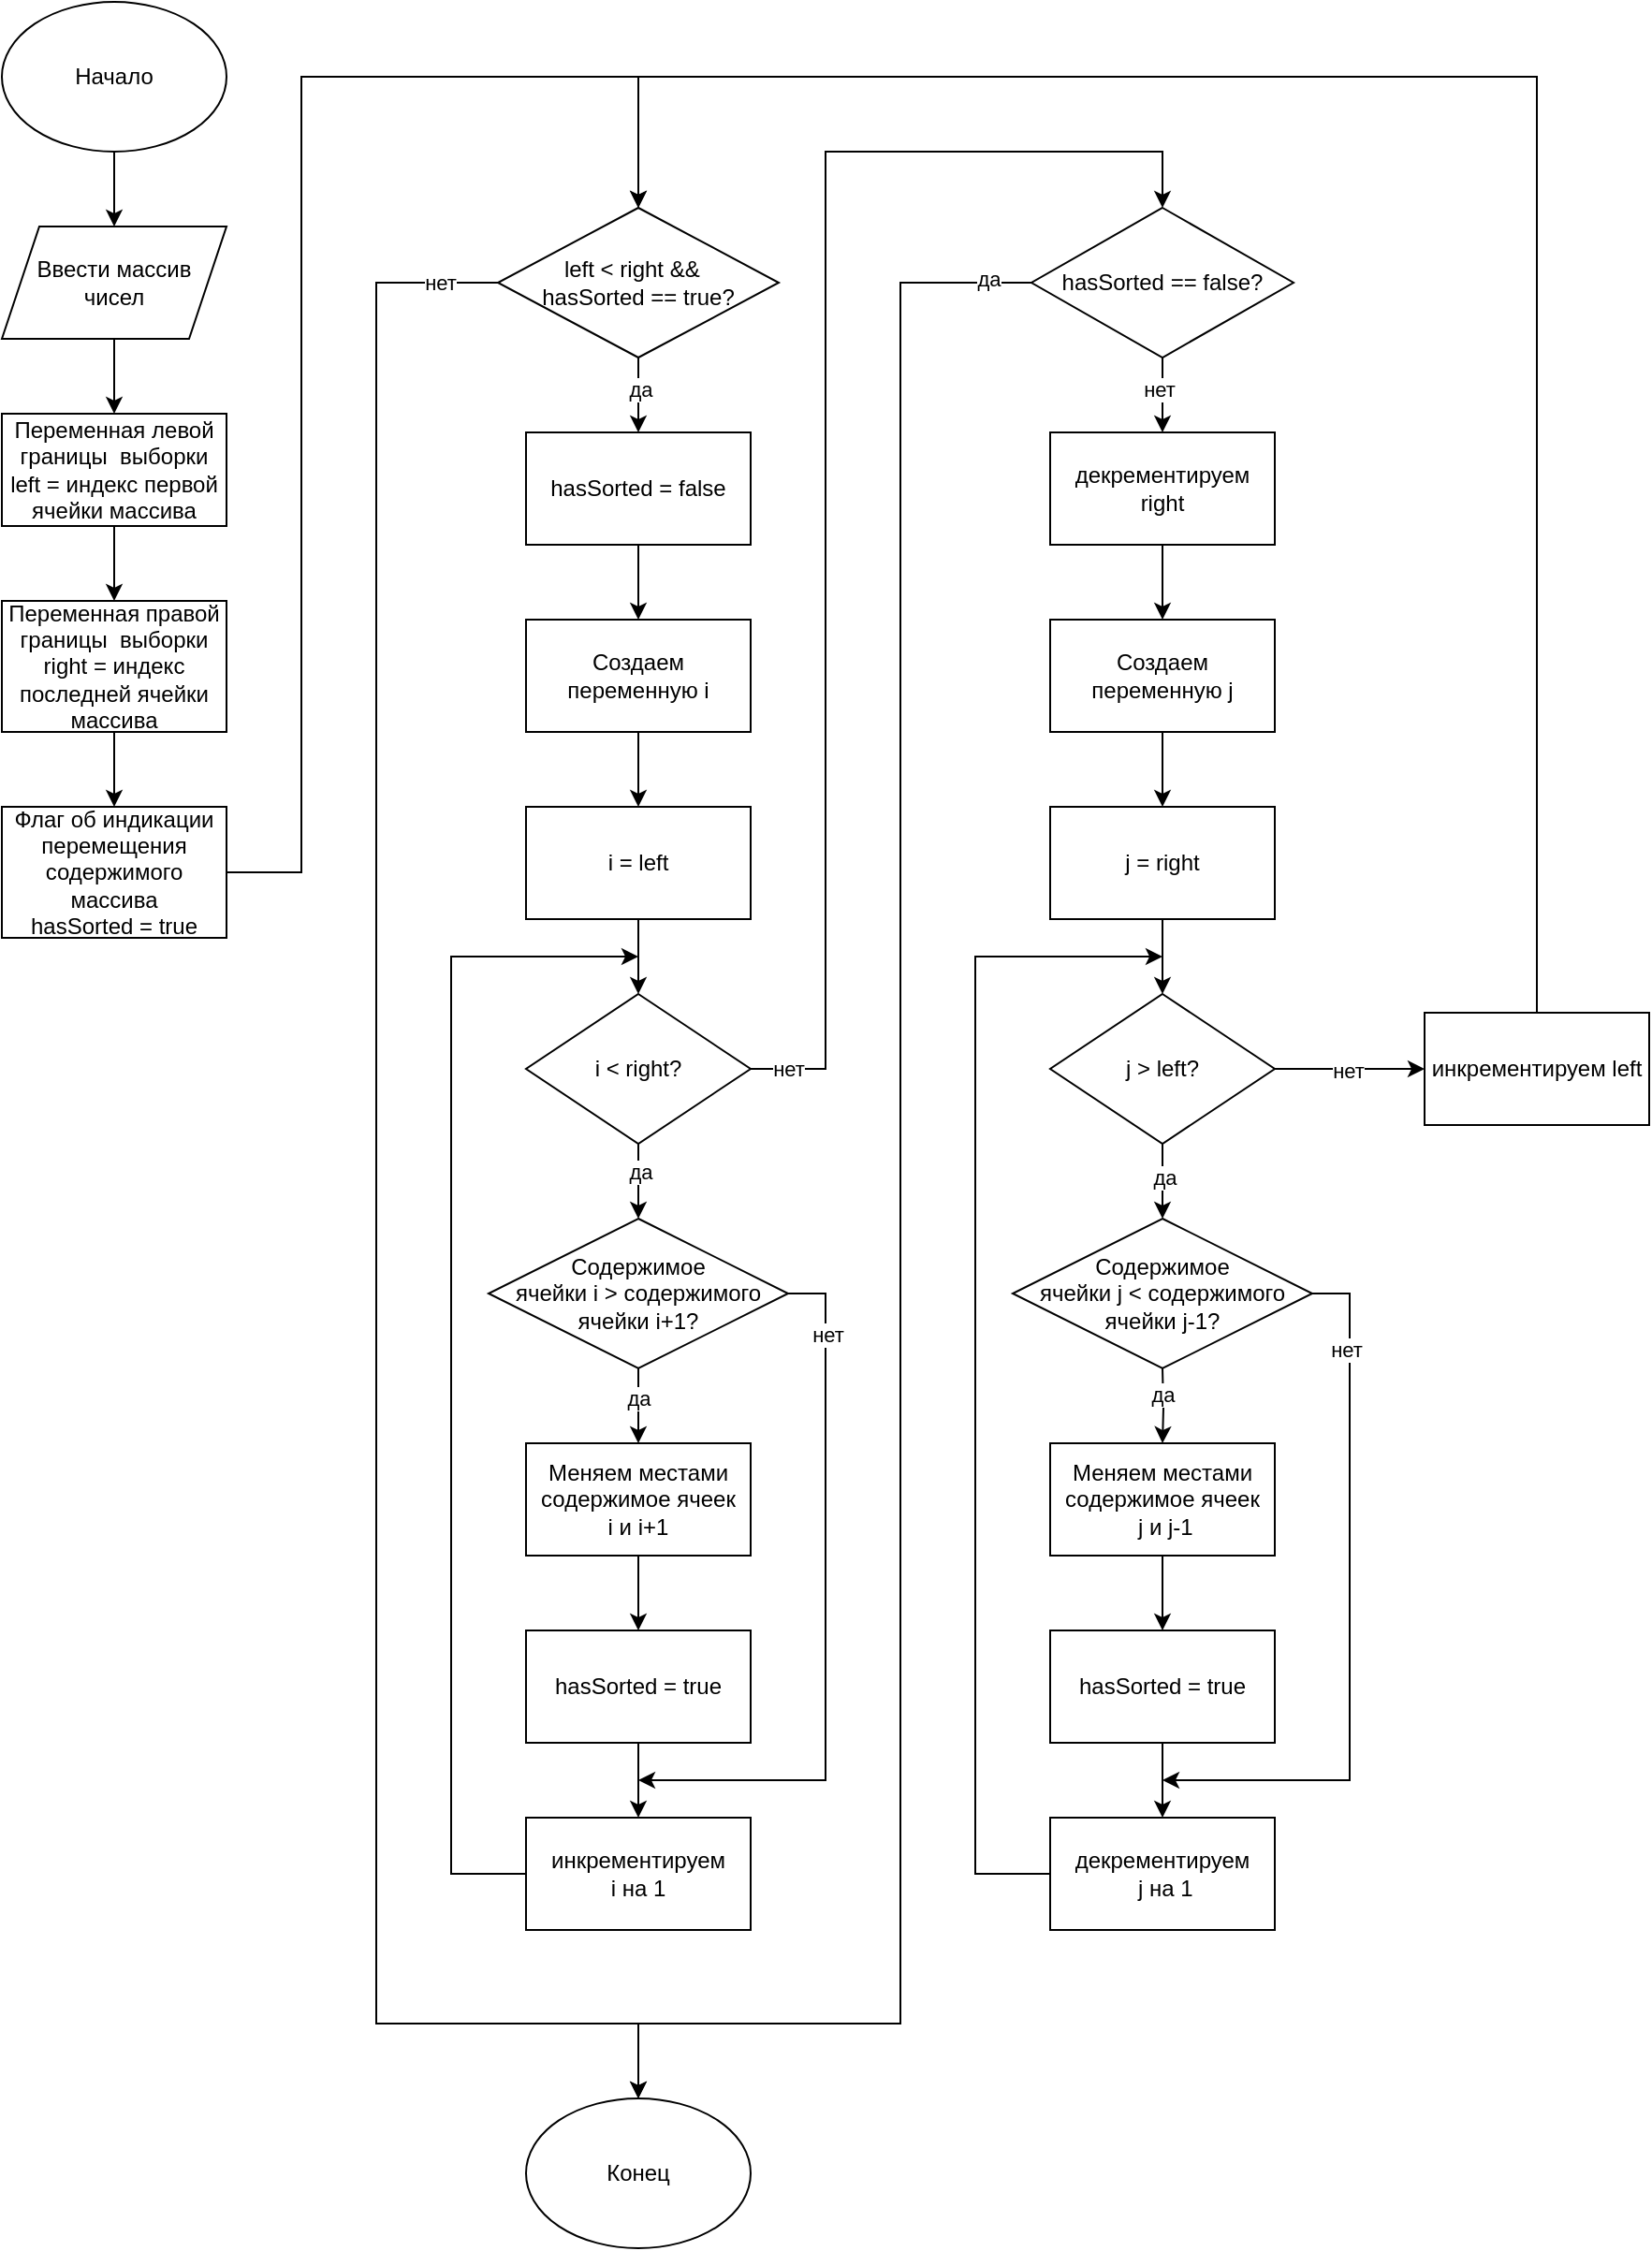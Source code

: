 <mxfile version="21.8.2" type="device">
  <diagram id="C5RBs43oDa-KdzZeNtuy" name="Page-1">
    <mxGraphModel dx="2607" dy="1655" grid="1" gridSize="10" guides="1" tooltips="1" connect="1" arrows="1" fold="1" page="1" pageScale="1" pageWidth="1000" pageHeight="1280" math="0" shadow="0">
      <root>
        <mxCell id="WIyWlLk6GJQsqaUBKTNV-0" />
        <mxCell id="WIyWlLk6GJQsqaUBKTNV-1" parent="WIyWlLk6GJQsqaUBKTNV-0" />
        <mxCell id="dbuAHaYB5niVqohsDz_a-2" style="edgeStyle=orthogonalEdgeStyle;rounded=0;orthogonalLoop=1;jettySize=auto;html=1;exitX=0.5;exitY=1;exitDx=0;exitDy=0;entryX=0.5;entryY=0;entryDx=0;entryDy=0;" parent="WIyWlLk6GJQsqaUBKTNV-1" source="dbuAHaYB5niVqohsDz_a-0" target="dbuAHaYB5niVqohsDz_a-1" edge="1">
          <mxGeometry relative="1" as="geometry" />
        </mxCell>
        <mxCell id="dbuAHaYB5niVqohsDz_a-0" value="Начало" style="ellipse;whiteSpace=wrap;html=1;" parent="WIyWlLk6GJQsqaUBKTNV-1" vertex="1">
          <mxGeometry x="80" y="40" width="120" height="80" as="geometry" />
        </mxCell>
        <mxCell id="dbuAHaYB5niVqohsDz_a-4" style="edgeStyle=orthogonalEdgeStyle;rounded=0;orthogonalLoop=1;jettySize=auto;html=1;exitX=0.5;exitY=1;exitDx=0;exitDy=0;entryX=0.5;entryY=0;entryDx=0;entryDy=0;" parent="WIyWlLk6GJQsqaUBKTNV-1" source="dbuAHaYB5niVqohsDz_a-1" target="dbuAHaYB5niVqohsDz_a-3" edge="1">
          <mxGeometry relative="1" as="geometry" />
        </mxCell>
        <mxCell id="dbuAHaYB5niVqohsDz_a-1" value="Ввести массив чисел" style="shape=parallelogram;perimeter=parallelogramPerimeter;whiteSpace=wrap;html=1;fixedSize=1;" parent="WIyWlLk6GJQsqaUBKTNV-1" vertex="1">
          <mxGeometry x="80" y="160" width="120" height="60" as="geometry" />
        </mxCell>
        <mxCell id="dbuAHaYB5niVqohsDz_a-6" style="edgeStyle=orthogonalEdgeStyle;rounded=0;orthogonalLoop=1;jettySize=auto;html=1;exitX=0.5;exitY=1;exitDx=0;exitDy=0;entryX=0.5;entryY=0;entryDx=0;entryDy=0;" parent="WIyWlLk6GJQsqaUBKTNV-1" source="dbuAHaYB5niVqohsDz_a-3" target="dbuAHaYB5niVqohsDz_a-5" edge="1">
          <mxGeometry relative="1" as="geometry" />
        </mxCell>
        <mxCell id="dbuAHaYB5niVqohsDz_a-3" value="Переменная левой границы&amp;nbsp; выборки&lt;br&gt;left = индекс первой ячейки массива" style="rounded=0;whiteSpace=wrap;html=1;" parent="WIyWlLk6GJQsqaUBKTNV-1" vertex="1">
          <mxGeometry x="80" y="260" width="120" height="60" as="geometry" />
        </mxCell>
        <mxCell id="dbuAHaYB5niVqohsDz_a-8" style="edgeStyle=orthogonalEdgeStyle;rounded=0;orthogonalLoop=1;jettySize=auto;html=1;exitX=0.5;exitY=1;exitDx=0;exitDy=0;entryX=0.5;entryY=0;entryDx=0;entryDy=0;" parent="WIyWlLk6GJQsqaUBKTNV-1" source="dbuAHaYB5niVqohsDz_a-5" target="dbuAHaYB5niVqohsDz_a-7" edge="1">
          <mxGeometry relative="1" as="geometry" />
        </mxCell>
        <mxCell id="dbuAHaYB5niVqohsDz_a-5" value="Переменная правой границы&amp;nbsp; выборки&lt;br&gt;right = индекс последней ячейки массива" style="rounded=0;whiteSpace=wrap;html=1;" parent="WIyWlLk6GJQsqaUBKTNV-1" vertex="1">
          <mxGeometry x="80" y="360" width="120" height="70" as="geometry" />
        </mxCell>
        <mxCell id="dbuAHaYB5niVqohsDz_a-10" style="edgeStyle=orthogonalEdgeStyle;rounded=0;orthogonalLoop=1;jettySize=auto;html=1;exitX=1;exitY=0.5;exitDx=0;exitDy=0;entryX=0.5;entryY=0;entryDx=0;entryDy=0;" parent="WIyWlLk6GJQsqaUBKTNV-1" source="dbuAHaYB5niVqohsDz_a-7" target="dbuAHaYB5niVqohsDz_a-9" edge="1">
          <mxGeometry relative="1" as="geometry">
            <Array as="points">
              <mxPoint x="240" y="505" />
              <mxPoint x="240" y="80" />
              <mxPoint x="420" y="80" />
            </Array>
          </mxGeometry>
        </mxCell>
        <mxCell id="dbuAHaYB5niVqohsDz_a-7" value="Флаг об индикации перемещения содержимого массива&lt;br&gt;hasSorted = true" style="rounded=0;whiteSpace=wrap;html=1;" parent="WIyWlLk6GJQsqaUBKTNV-1" vertex="1">
          <mxGeometry x="80" y="470" width="120" height="70" as="geometry" />
        </mxCell>
        <mxCell id="dbuAHaYB5niVqohsDz_a-35" style="edgeStyle=orthogonalEdgeStyle;rounded=0;orthogonalLoop=1;jettySize=auto;html=1;exitX=0.5;exitY=1;exitDx=0;exitDy=0;entryX=0.5;entryY=0;entryDx=0;entryDy=0;" parent="WIyWlLk6GJQsqaUBKTNV-1" source="dbuAHaYB5niVqohsDz_a-9" target="dbuAHaYB5niVqohsDz_a-17" edge="1">
          <mxGeometry relative="1" as="geometry" />
        </mxCell>
        <mxCell id="dbuAHaYB5niVqohsDz_a-36" value="да" style="edgeLabel;html=1;align=center;verticalAlign=middle;resizable=0;points=[];" parent="dbuAHaYB5niVqohsDz_a-35" vertex="1" connectable="0">
          <mxGeometry x="-0.15" y="1" relative="1" as="geometry">
            <mxPoint as="offset" />
          </mxGeometry>
        </mxCell>
        <mxCell id="dbuAHaYB5niVqohsDz_a-44" style="edgeStyle=orthogonalEdgeStyle;rounded=0;orthogonalLoop=1;jettySize=auto;html=1;exitX=0;exitY=0.5;exitDx=0;exitDy=0;entryX=0.5;entryY=0;entryDx=0;entryDy=0;" parent="WIyWlLk6GJQsqaUBKTNV-1" source="dbuAHaYB5niVqohsDz_a-9" target="dbuAHaYB5niVqohsDz_a-43" edge="1">
          <mxGeometry relative="1" as="geometry">
            <Array as="points">
              <mxPoint x="280" y="190" />
              <mxPoint x="280" y="1120" />
              <mxPoint x="420" y="1120" />
            </Array>
          </mxGeometry>
        </mxCell>
        <mxCell id="dbuAHaYB5niVqohsDz_a-45" value="нет" style="edgeLabel;html=1;align=center;verticalAlign=middle;resizable=0;points=[];" parent="dbuAHaYB5niVqohsDz_a-44" vertex="1" connectable="0">
          <mxGeometry x="-0.946" y="4" relative="1" as="geometry">
            <mxPoint y="-4" as="offset" />
          </mxGeometry>
        </mxCell>
        <mxCell id="dbuAHaYB5niVqohsDz_a-9" value="left &amp;lt; right &amp;amp;&amp;amp;&amp;nbsp;&amp;nbsp;&lt;br&gt;hasSorted == true?" style="rhombus;whiteSpace=wrap;html=1;" parent="WIyWlLk6GJQsqaUBKTNV-1" vertex="1">
          <mxGeometry x="345" y="150" width="150" height="80" as="geometry" />
        </mxCell>
        <mxCell id="dbuAHaYB5niVqohsDz_a-14" style="edgeStyle=orthogonalEdgeStyle;rounded=0;orthogonalLoop=1;jettySize=auto;html=1;exitX=0.5;exitY=1;exitDx=0;exitDy=0;entryX=0.5;entryY=0;entryDx=0;entryDy=0;" parent="WIyWlLk6GJQsqaUBKTNV-1" source="dbuAHaYB5niVqohsDz_a-11" target="dbuAHaYB5niVqohsDz_a-12" edge="1">
          <mxGeometry relative="1" as="geometry" />
        </mxCell>
        <mxCell id="dbuAHaYB5niVqohsDz_a-11" value="Создаем переменную i" style="rounded=0;whiteSpace=wrap;html=1;" parent="WIyWlLk6GJQsqaUBKTNV-1" vertex="1">
          <mxGeometry x="360" y="370" width="120" height="60" as="geometry" />
        </mxCell>
        <mxCell id="dbuAHaYB5niVqohsDz_a-15" style="edgeStyle=orthogonalEdgeStyle;rounded=0;orthogonalLoop=1;jettySize=auto;html=1;exitX=0.5;exitY=1;exitDx=0;exitDy=0;entryX=0.5;entryY=0;entryDx=0;entryDy=0;" parent="WIyWlLk6GJQsqaUBKTNV-1" source="dbuAHaYB5niVqohsDz_a-12" target="dbuAHaYB5niVqohsDz_a-13" edge="1">
          <mxGeometry relative="1" as="geometry" />
        </mxCell>
        <mxCell id="dbuAHaYB5niVqohsDz_a-12" value="i = left" style="rounded=0;whiteSpace=wrap;html=1;" parent="WIyWlLk6GJQsqaUBKTNV-1" vertex="1">
          <mxGeometry x="360" y="470" width="120" height="60" as="geometry" />
        </mxCell>
        <mxCell id="dbuAHaYB5niVqohsDz_a-37" style="edgeStyle=orthogonalEdgeStyle;rounded=0;orthogonalLoop=1;jettySize=auto;html=1;exitX=0.5;exitY=1;exitDx=0;exitDy=0;entryX=0.5;entryY=0;entryDx=0;entryDy=0;" parent="WIyWlLk6GJQsqaUBKTNV-1" source="dbuAHaYB5niVqohsDz_a-13" target="dbuAHaYB5niVqohsDz_a-19" edge="1">
          <mxGeometry relative="1" as="geometry" />
        </mxCell>
        <mxCell id="dbuAHaYB5niVqohsDz_a-38" value="да" style="edgeLabel;html=1;align=center;verticalAlign=middle;resizable=0;points=[];" parent="dbuAHaYB5niVqohsDz_a-37" vertex="1" connectable="0">
          <mxGeometry x="-0.275" y="1" relative="1" as="geometry">
            <mxPoint as="offset" />
          </mxGeometry>
        </mxCell>
        <mxCell id="dbuAHaYB5niVqohsDz_a-46" style="edgeStyle=orthogonalEdgeStyle;rounded=0;orthogonalLoop=1;jettySize=auto;html=1;exitX=1;exitY=0.5;exitDx=0;exitDy=0;entryX=0.5;entryY=0;entryDx=0;entryDy=0;" parent="WIyWlLk6GJQsqaUBKTNV-1" source="dbuAHaYB5niVqohsDz_a-13" target="dbuAHaYB5niVqohsDz_a-42" edge="1">
          <mxGeometry relative="1" as="geometry">
            <Array as="points">
              <mxPoint x="520" y="610" />
              <mxPoint x="520" y="120" />
              <mxPoint x="700" y="120" />
            </Array>
          </mxGeometry>
        </mxCell>
        <mxCell id="dbuAHaYB5niVqohsDz_a-47" value="нет" style="edgeLabel;html=1;align=center;verticalAlign=middle;resizable=0;points=[];" parent="dbuAHaYB5niVqohsDz_a-46" vertex="1" connectable="0">
          <mxGeometry x="-0.943" y="-1" relative="1" as="geometry">
            <mxPoint x="-1" y="-1" as="offset" />
          </mxGeometry>
        </mxCell>
        <mxCell id="dbuAHaYB5niVqohsDz_a-13" value="i &amp;lt; right?" style="rhombus;whiteSpace=wrap;html=1;" parent="WIyWlLk6GJQsqaUBKTNV-1" vertex="1">
          <mxGeometry x="360" y="570" width="120" height="80" as="geometry" />
        </mxCell>
        <mxCell id="dbuAHaYB5niVqohsDz_a-22" style="edgeStyle=orthogonalEdgeStyle;rounded=0;orthogonalLoop=1;jettySize=auto;html=1;exitX=0.5;exitY=1;exitDx=0;exitDy=0;entryX=0.5;entryY=0;entryDx=0;entryDy=0;" parent="WIyWlLk6GJQsqaUBKTNV-1" source="dbuAHaYB5niVqohsDz_a-17" target="dbuAHaYB5niVqohsDz_a-11" edge="1">
          <mxGeometry relative="1" as="geometry" />
        </mxCell>
        <mxCell id="dbuAHaYB5niVqohsDz_a-17" value="hasSorted&amp;nbsp;= false" style="rounded=0;whiteSpace=wrap;html=1;" parent="WIyWlLk6GJQsqaUBKTNV-1" vertex="1">
          <mxGeometry x="360" y="270" width="120" height="60" as="geometry" />
        </mxCell>
        <mxCell id="dbuAHaYB5niVqohsDz_a-29" style="edgeStyle=orthogonalEdgeStyle;rounded=0;orthogonalLoop=1;jettySize=auto;html=1;exitX=0.5;exitY=1;exitDx=0;exitDy=0;entryX=0.5;entryY=0;entryDx=0;entryDy=0;" parent="WIyWlLk6GJQsqaUBKTNV-1" source="dbuAHaYB5niVqohsDz_a-19" target="dbuAHaYB5niVqohsDz_a-26" edge="1">
          <mxGeometry relative="1" as="geometry" />
        </mxCell>
        <mxCell id="dbuAHaYB5niVqohsDz_a-30" value="да" style="edgeLabel;html=1;align=center;verticalAlign=middle;resizable=0;points=[];" parent="dbuAHaYB5niVqohsDz_a-29" vertex="1" connectable="0">
          <mxGeometry x="-0.233" relative="1" as="geometry">
            <mxPoint as="offset" />
          </mxGeometry>
        </mxCell>
        <mxCell id="dbuAHaYB5niVqohsDz_a-73" style="edgeStyle=orthogonalEdgeStyle;rounded=0;orthogonalLoop=1;jettySize=auto;html=1;exitX=1;exitY=0.5;exitDx=0;exitDy=0;" parent="WIyWlLk6GJQsqaUBKTNV-1" source="dbuAHaYB5niVqohsDz_a-19" edge="1">
          <mxGeometry relative="1" as="geometry">
            <mxPoint x="420" y="990" as="targetPoint" />
            <Array as="points">
              <mxPoint x="520" y="730" />
              <mxPoint x="520" y="990" />
            </Array>
          </mxGeometry>
        </mxCell>
        <mxCell id="dbuAHaYB5niVqohsDz_a-84" value="нет" style="edgeLabel;html=1;align=center;verticalAlign=middle;resizable=0;points=[];" parent="dbuAHaYB5niVqohsDz_a-73" vertex="1" connectable="0">
          <mxGeometry x="-0.779" y="1" relative="1" as="geometry">
            <mxPoint as="offset" />
          </mxGeometry>
        </mxCell>
        <mxCell id="dbuAHaYB5niVqohsDz_a-19" value="Содержимое &lt;br&gt;ячейки i &amp;gt; содержимого ячейки i+1?" style="rhombus;whiteSpace=wrap;html=1;" parent="WIyWlLk6GJQsqaUBKTNV-1" vertex="1">
          <mxGeometry x="340" y="690" width="160" height="80" as="geometry" />
        </mxCell>
        <mxCell id="dbuAHaYB5niVqohsDz_a-31" style="edgeStyle=orthogonalEdgeStyle;rounded=0;orthogonalLoop=1;jettySize=auto;html=1;exitX=0.5;exitY=1;exitDx=0;exitDy=0;entryX=0.5;entryY=0;entryDx=0;entryDy=0;" parent="WIyWlLk6GJQsqaUBKTNV-1" source="dbuAHaYB5niVqohsDz_a-26" target="dbuAHaYB5niVqohsDz_a-27" edge="1">
          <mxGeometry relative="1" as="geometry" />
        </mxCell>
        <mxCell id="dbuAHaYB5niVqohsDz_a-26" value="Меняем местами содержимое ячеек&lt;br&gt;i и i+1" style="rounded=0;whiteSpace=wrap;html=1;" parent="WIyWlLk6GJQsqaUBKTNV-1" vertex="1">
          <mxGeometry x="360" y="810" width="120" height="60" as="geometry" />
        </mxCell>
        <mxCell id="dbuAHaYB5niVqohsDz_a-32" style="edgeStyle=orthogonalEdgeStyle;rounded=0;orthogonalLoop=1;jettySize=auto;html=1;exitX=0.5;exitY=1;exitDx=0;exitDy=0;entryX=0.5;entryY=0;entryDx=0;entryDy=0;" parent="WIyWlLk6GJQsqaUBKTNV-1" source="dbuAHaYB5niVqohsDz_a-27" target="dbuAHaYB5niVqohsDz_a-28" edge="1">
          <mxGeometry relative="1" as="geometry" />
        </mxCell>
        <mxCell id="dbuAHaYB5niVqohsDz_a-27" value="hasSorted&amp;nbsp;= true" style="rounded=0;whiteSpace=wrap;html=1;" parent="WIyWlLk6GJQsqaUBKTNV-1" vertex="1">
          <mxGeometry x="360" y="910" width="120" height="60" as="geometry" />
        </mxCell>
        <mxCell id="dbuAHaYB5niVqohsDz_a-33" style="edgeStyle=orthogonalEdgeStyle;rounded=0;orthogonalLoop=1;jettySize=auto;html=1;exitX=1;exitY=0.5;exitDx=0;exitDy=0;" parent="WIyWlLk6GJQsqaUBKTNV-1" source="dbuAHaYB5niVqohsDz_a-28" edge="1">
          <mxGeometry relative="1" as="geometry">
            <mxPoint x="420" y="550" as="targetPoint" />
            <Array as="points">
              <mxPoint x="320" y="1040" />
              <mxPoint x="320" y="550" />
              <mxPoint x="420" y="550" />
            </Array>
          </mxGeometry>
        </mxCell>
        <mxCell id="dbuAHaYB5niVqohsDz_a-28" value="инкрементируем&lt;br&gt;i на 1" style="rounded=0;whiteSpace=wrap;html=1;" parent="WIyWlLk6GJQsqaUBKTNV-1" vertex="1">
          <mxGeometry x="360" y="1010" width="120" height="60" as="geometry" />
        </mxCell>
        <mxCell id="dbuAHaYB5niVqohsDz_a-49" style="edgeStyle=orthogonalEdgeStyle;rounded=0;orthogonalLoop=1;jettySize=auto;html=1;exitX=0.5;exitY=1;exitDx=0;exitDy=0;entryX=0.5;entryY=0;entryDx=0;entryDy=0;" parent="WIyWlLk6GJQsqaUBKTNV-1" source="dbuAHaYB5niVqohsDz_a-42" target="dbuAHaYB5niVqohsDz_a-48" edge="1">
          <mxGeometry relative="1" as="geometry" />
        </mxCell>
        <mxCell id="dbuAHaYB5niVqohsDz_a-50" value="нет" style="edgeLabel;html=1;align=center;verticalAlign=middle;resizable=0;points=[];" parent="dbuAHaYB5niVqohsDz_a-49" vertex="1" connectable="0">
          <mxGeometry x="-0.157" y="-2" relative="1" as="geometry">
            <mxPoint as="offset" />
          </mxGeometry>
        </mxCell>
        <mxCell id="dbuAHaYB5niVqohsDz_a-51" style="edgeStyle=orthogonalEdgeStyle;rounded=0;orthogonalLoop=1;jettySize=auto;html=1;exitX=0;exitY=0.5;exitDx=0;exitDy=0;entryX=0.5;entryY=0;entryDx=0;entryDy=0;" parent="WIyWlLk6GJQsqaUBKTNV-1" source="dbuAHaYB5niVqohsDz_a-42" target="dbuAHaYB5niVqohsDz_a-43" edge="1">
          <mxGeometry relative="1" as="geometry">
            <mxPoint x="420" y="1120" as="targetPoint" />
            <Array as="points">
              <mxPoint x="560" y="190" />
              <mxPoint x="560" y="1120" />
              <mxPoint x="420" y="1120" />
            </Array>
          </mxGeometry>
        </mxCell>
        <mxCell id="dbuAHaYB5niVqohsDz_a-56" value="да" style="edgeLabel;html=1;align=center;verticalAlign=middle;resizable=0;points=[];" parent="dbuAHaYB5niVqohsDz_a-51" vertex="1" connectable="0">
          <mxGeometry x="-0.96" y="-2" relative="1" as="geometry">
            <mxPoint as="offset" />
          </mxGeometry>
        </mxCell>
        <mxCell id="dbuAHaYB5niVqohsDz_a-42" value="hasSorted&amp;nbsp;== false?" style="rhombus;whiteSpace=wrap;html=1;" parent="WIyWlLk6GJQsqaUBKTNV-1" vertex="1">
          <mxGeometry x="630" y="150" width="140" height="80" as="geometry" />
        </mxCell>
        <mxCell id="dbuAHaYB5niVqohsDz_a-43" value="Конец" style="ellipse;whiteSpace=wrap;html=1;" parent="WIyWlLk6GJQsqaUBKTNV-1" vertex="1">
          <mxGeometry x="360" y="1160" width="120" height="80" as="geometry" />
        </mxCell>
        <mxCell id="dbuAHaYB5niVqohsDz_a-67" style="edgeStyle=orthogonalEdgeStyle;rounded=0;orthogonalLoop=1;jettySize=auto;html=1;exitX=0.5;exitY=1;exitDx=0;exitDy=0;entryX=0.5;entryY=0;entryDx=0;entryDy=0;" parent="WIyWlLk6GJQsqaUBKTNV-1" source="dbuAHaYB5niVqohsDz_a-48" target="dbuAHaYB5niVqohsDz_a-58" edge="1">
          <mxGeometry relative="1" as="geometry" />
        </mxCell>
        <mxCell id="dbuAHaYB5niVqohsDz_a-48" value="декрементируем&lt;br&gt;right" style="rounded=0;whiteSpace=wrap;html=1;" parent="WIyWlLk6GJQsqaUBKTNV-1" vertex="1">
          <mxGeometry x="640" y="270" width="120" height="60" as="geometry" />
        </mxCell>
        <mxCell id="dbuAHaYB5niVqohsDz_a-68" style="edgeStyle=orthogonalEdgeStyle;rounded=0;orthogonalLoop=1;jettySize=auto;html=1;exitX=0.5;exitY=1;exitDx=0;exitDy=0;" parent="WIyWlLk6GJQsqaUBKTNV-1" source="dbuAHaYB5niVqohsDz_a-58" target="dbuAHaYB5niVqohsDz_a-59" edge="1">
          <mxGeometry relative="1" as="geometry" />
        </mxCell>
        <mxCell id="dbuAHaYB5niVqohsDz_a-58" value="Создаем переменную j" style="rounded=0;whiteSpace=wrap;html=1;" parent="WIyWlLk6GJQsqaUBKTNV-1" vertex="1">
          <mxGeometry x="640" y="370" width="120" height="60" as="geometry" />
        </mxCell>
        <mxCell id="dbuAHaYB5niVqohsDz_a-69" style="edgeStyle=orthogonalEdgeStyle;rounded=0;orthogonalLoop=1;jettySize=auto;html=1;exitX=0.5;exitY=1;exitDx=0;exitDy=0;entryX=0.5;entryY=0;entryDx=0;entryDy=0;" parent="WIyWlLk6GJQsqaUBKTNV-1" source="dbuAHaYB5niVqohsDz_a-59" target="dbuAHaYB5niVqohsDz_a-60" edge="1">
          <mxGeometry relative="1" as="geometry" />
        </mxCell>
        <mxCell id="dbuAHaYB5niVqohsDz_a-59" value="j = right" style="rounded=0;whiteSpace=wrap;html=1;" parent="WIyWlLk6GJQsqaUBKTNV-1" vertex="1">
          <mxGeometry x="640" y="470" width="120" height="60" as="geometry" />
        </mxCell>
        <mxCell id="dbuAHaYB5niVqohsDz_a-70" style="edgeStyle=orthogonalEdgeStyle;rounded=0;orthogonalLoop=1;jettySize=auto;html=1;exitX=0.5;exitY=1;exitDx=0;exitDy=0;entryX=0.5;entryY=0;entryDx=0;entryDy=0;" parent="WIyWlLk6GJQsqaUBKTNV-1" source="dbuAHaYB5niVqohsDz_a-60" edge="1">
          <mxGeometry relative="1" as="geometry">
            <mxPoint x="700" y="690" as="targetPoint" />
          </mxGeometry>
        </mxCell>
        <mxCell id="dbuAHaYB5niVqohsDz_a-71" value="да" style="edgeLabel;html=1;align=center;verticalAlign=middle;resizable=0;points=[];" parent="dbuAHaYB5niVqohsDz_a-70" vertex="1" connectable="0">
          <mxGeometry x="-0.141" y="1" relative="1" as="geometry">
            <mxPoint as="offset" />
          </mxGeometry>
        </mxCell>
        <mxCell id="dbuAHaYB5niVqohsDz_a-81" style="edgeStyle=orthogonalEdgeStyle;rounded=0;orthogonalLoop=1;jettySize=auto;html=1;exitX=1;exitY=0.5;exitDx=0;exitDy=0;entryX=0;entryY=0.5;entryDx=0;entryDy=0;" parent="WIyWlLk6GJQsqaUBKTNV-1" source="dbuAHaYB5niVqohsDz_a-60" target="dbuAHaYB5niVqohsDz_a-80" edge="1">
          <mxGeometry relative="1" as="geometry" />
        </mxCell>
        <mxCell id="dbuAHaYB5niVqohsDz_a-82" value="нет" style="edgeLabel;html=1;align=center;verticalAlign=middle;resizable=0;points=[];" parent="dbuAHaYB5niVqohsDz_a-81" vertex="1" connectable="0">
          <mxGeometry x="-0.021" y="-1" relative="1" as="geometry">
            <mxPoint as="offset" />
          </mxGeometry>
        </mxCell>
        <mxCell id="dbuAHaYB5niVqohsDz_a-60" value="j &amp;gt; left?" style="rhombus;whiteSpace=wrap;html=1;" parent="WIyWlLk6GJQsqaUBKTNV-1" vertex="1">
          <mxGeometry x="640" y="570" width="120" height="80" as="geometry" />
        </mxCell>
        <mxCell id="dbuAHaYB5niVqohsDz_a-72" style="edgeStyle=orthogonalEdgeStyle;rounded=0;orthogonalLoop=1;jettySize=auto;html=1;exitX=0.5;exitY=1;exitDx=0;exitDy=0;entryX=0.5;entryY=0;entryDx=0;entryDy=0;" parent="WIyWlLk6GJQsqaUBKTNV-1" target="dbuAHaYB5niVqohsDz_a-63" edge="1">
          <mxGeometry relative="1" as="geometry">
            <mxPoint x="700" y="770" as="sourcePoint" />
          </mxGeometry>
        </mxCell>
        <mxCell id="dbuAHaYB5niVqohsDz_a-76" value="да" style="edgeLabel;html=1;align=center;verticalAlign=middle;resizable=0;points=[];" parent="dbuAHaYB5niVqohsDz_a-72" vertex="1" connectable="0">
          <mxGeometry x="-0.314" y="-1" relative="1" as="geometry">
            <mxPoint as="offset" />
          </mxGeometry>
        </mxCell>
        <mxCell id="dbuAHaYB5niVqohsDz_a-85" style="edgeStyle=orthogonalEdgeStyle;rounded=0;orthogonalLoop=1;jettySize=auto;html=1;exitX=1;exitY=0.5;exitDx=0;exitDy=0;" parent="WIyWlLk6GJQsqaUBKTNV-1" source="dbuAHaYB5niVqohsDz_a-62" edge="1">
          <mxGeometry relative="1" as="geometry">
            <mxPoint x="700" y="990" as="targetPoint" />
            <Array as="points">
              <mxPoint x="800" y="730" />
              <mxPoint x="800" y="990" />
            </Array>
          </mxGeometry>
        </mxCell>
        <mxCell id="dbuAHaYB5niVqohsDz_a-86" value="нет" style="edgeLabel;html=1;align=center;verticalAlign=middle;resizable=0;points=[];" parent="dbuAHaYB5niVqohsDz_a-85" vertex="1" connectable="0">
          <mxGeometry x="-0.739" y="-2" relative="1" as="geometry">
            <mxPoint as="offset" />
          </mxGeometry>
        </mxCell>
        <mxCell id="dbuAHaYB5niVqohsDz_a-62" value="Содержимое &lt;br&gt;ячейки j &amp;lt; содержимого ячейки j-1?" style="rhombus;whiteSpace=wrap;html=1;" parent="WIyWlLk6GJQsqaUBKTNV-1" vertex="1">
          <mxGeometry x="620" y="690" width="160" height="80" as="geometry" />
        </mxCell>
        <mxCell id="dbuAHaYB5niVqohsDz_a-77" style="edgeStyle=orthogonalEdgeStyle;rounded=0;orthogonalLoop=1;jettySize=auto;html=1;exitX=0.5;exitY=1;exitDx=0;exitDy=0;entryX=0.5;entryY=0;entryDx=0;entryDy=0;" parent="WIyWlLk6GJQsqaUBKTNV-1" source="dbuAHaYB5niVqohsDz_a-63" target="dbuAHaYB5niVqohsDz_a-64" edge="1">
          <mxGeometry relative="1" as="geometry" />
        </mxCell>
        <mxCell id="dbuAHaYB5niVqohsDz_a-63" value="Меняем местами содержимое ячеек&lt;br&gt;&amp;nbsp;j и j-1" style="rounded=0;whiteSpace=wrap;html=1;" parent="WIyWlLk6GJQsqaUBKTNV-1" vertex="1">
          <mxGeometry x="640" y="810" width="120" height="60" as="geometry" />
        </mxCell>
        <mxCell id="dbuAHaYB5niVqohsDz_a-78" style="edgeStyle=orthogonalEdgeStyle;rounded=0;orthogonalLoop=1;jettySize=auto;html=1;exitX=0.5;exitY=1;exitDx=0;exitDy=0;entryX=0.5;entryY=0;entryDx=0;entryDy=0;" parent="WIyWlLk6GJQsqaUBKTNV-1" source="dbuAHaYB5niVqohsDz_a-64" target="dbuAHaYB5niVqohsDz_a-65" edge="1">
          <mxGeometry relative="1" as="geometry" />
        </mxCell>
        <mxCell id="dbuAHaYB5niVqohsDz_a-64" value="hasSorted&amp;nbsp;= true" style="rounded=0;whiteSpace=wrap;html=1;" parent="WIyWlLk6GJQsqaUBKTNV-1" vertex="1">
          <mxGeometry x="640" y="910" width="120" height="60" as="geometry" />
        </mxCell>
        <mxCell id="dbuAHaYB5niVqohsDz_a-79" style="edgeStyle=orthogonalEdgeStyle;rounded=0;orthogonalLoop=1;jettySize=auto;html=1;exitX=0;exitY=0.5;exitDx=0;exitDy=0;" parent="WIyWlLk6GJQsqaUBKTNV-1" source="dbuAHaYB5niVqohsDz_a-65" edge="1">
          <mxGeometry relative="1" as="geometry">
            <mxPoint x="700" y="550" as="targetPoint" />
            <Array as="points">
              <mxPoint x="600" y="1040" />
              <mxPoint x="600" y="550" />
            </Array>
          </mxGeometry>
        </mxCell>
        <mxCell id="dbuAHaYB5niVqohsDz_a-65" value="декрементируем&lt;br&gt;&amp;nbsp;j на 1" style="rounded=0;whiteSpace=wrap;html=1;" parent="WIyWlLk6GJQsqaUBKTNV-1" vertex="1">
          <mxGeometry x="640" y="1010" width="120" height="60" as="geometry" />
        </mxCell>
        <mxCell id="dbuAHaYB5niVqohsDz_a-83" style="edgeStyle=orthogonalEdgeStyle;rounded=0;orthogonalLoop=1;jettySize=auto;html=1;exitX=0.5;exitY=0;exitDx=0;exitDy=0;entryX=0.5;entryY=0;entryDx=0;entryDy=0;" parent="WIyWlLk6GJQsqaUBKTNV-1" source="dbuAHaYB5niVqohsDz_a-80" target="dbuAHaYB5niVqohsDz_a-9" edge="1">
          <mxGeometry relative="1" as="geometry">
            <Array as="points">
              <mxPoint x="900" y="80" />
              <mxPoint x="420" y="80" />
            </Array>
          </mxGeometry>
        </mxCell>
        <mxCell id="dbuAHaYB5niVqohsDz_a-80" value="инкрементируем left" style="rounded=0;whiteSpace=wrap;html=1;" parent="WIyWlLk6GJQsqaUBKTNV-1" vertex="1">
          <mxGeometry x="840" y="580" width="120" height="60" as="geometry" />
        </mxCell>
      </root>
    </mxGraphModel>
  </diagram>
</mxfile>
